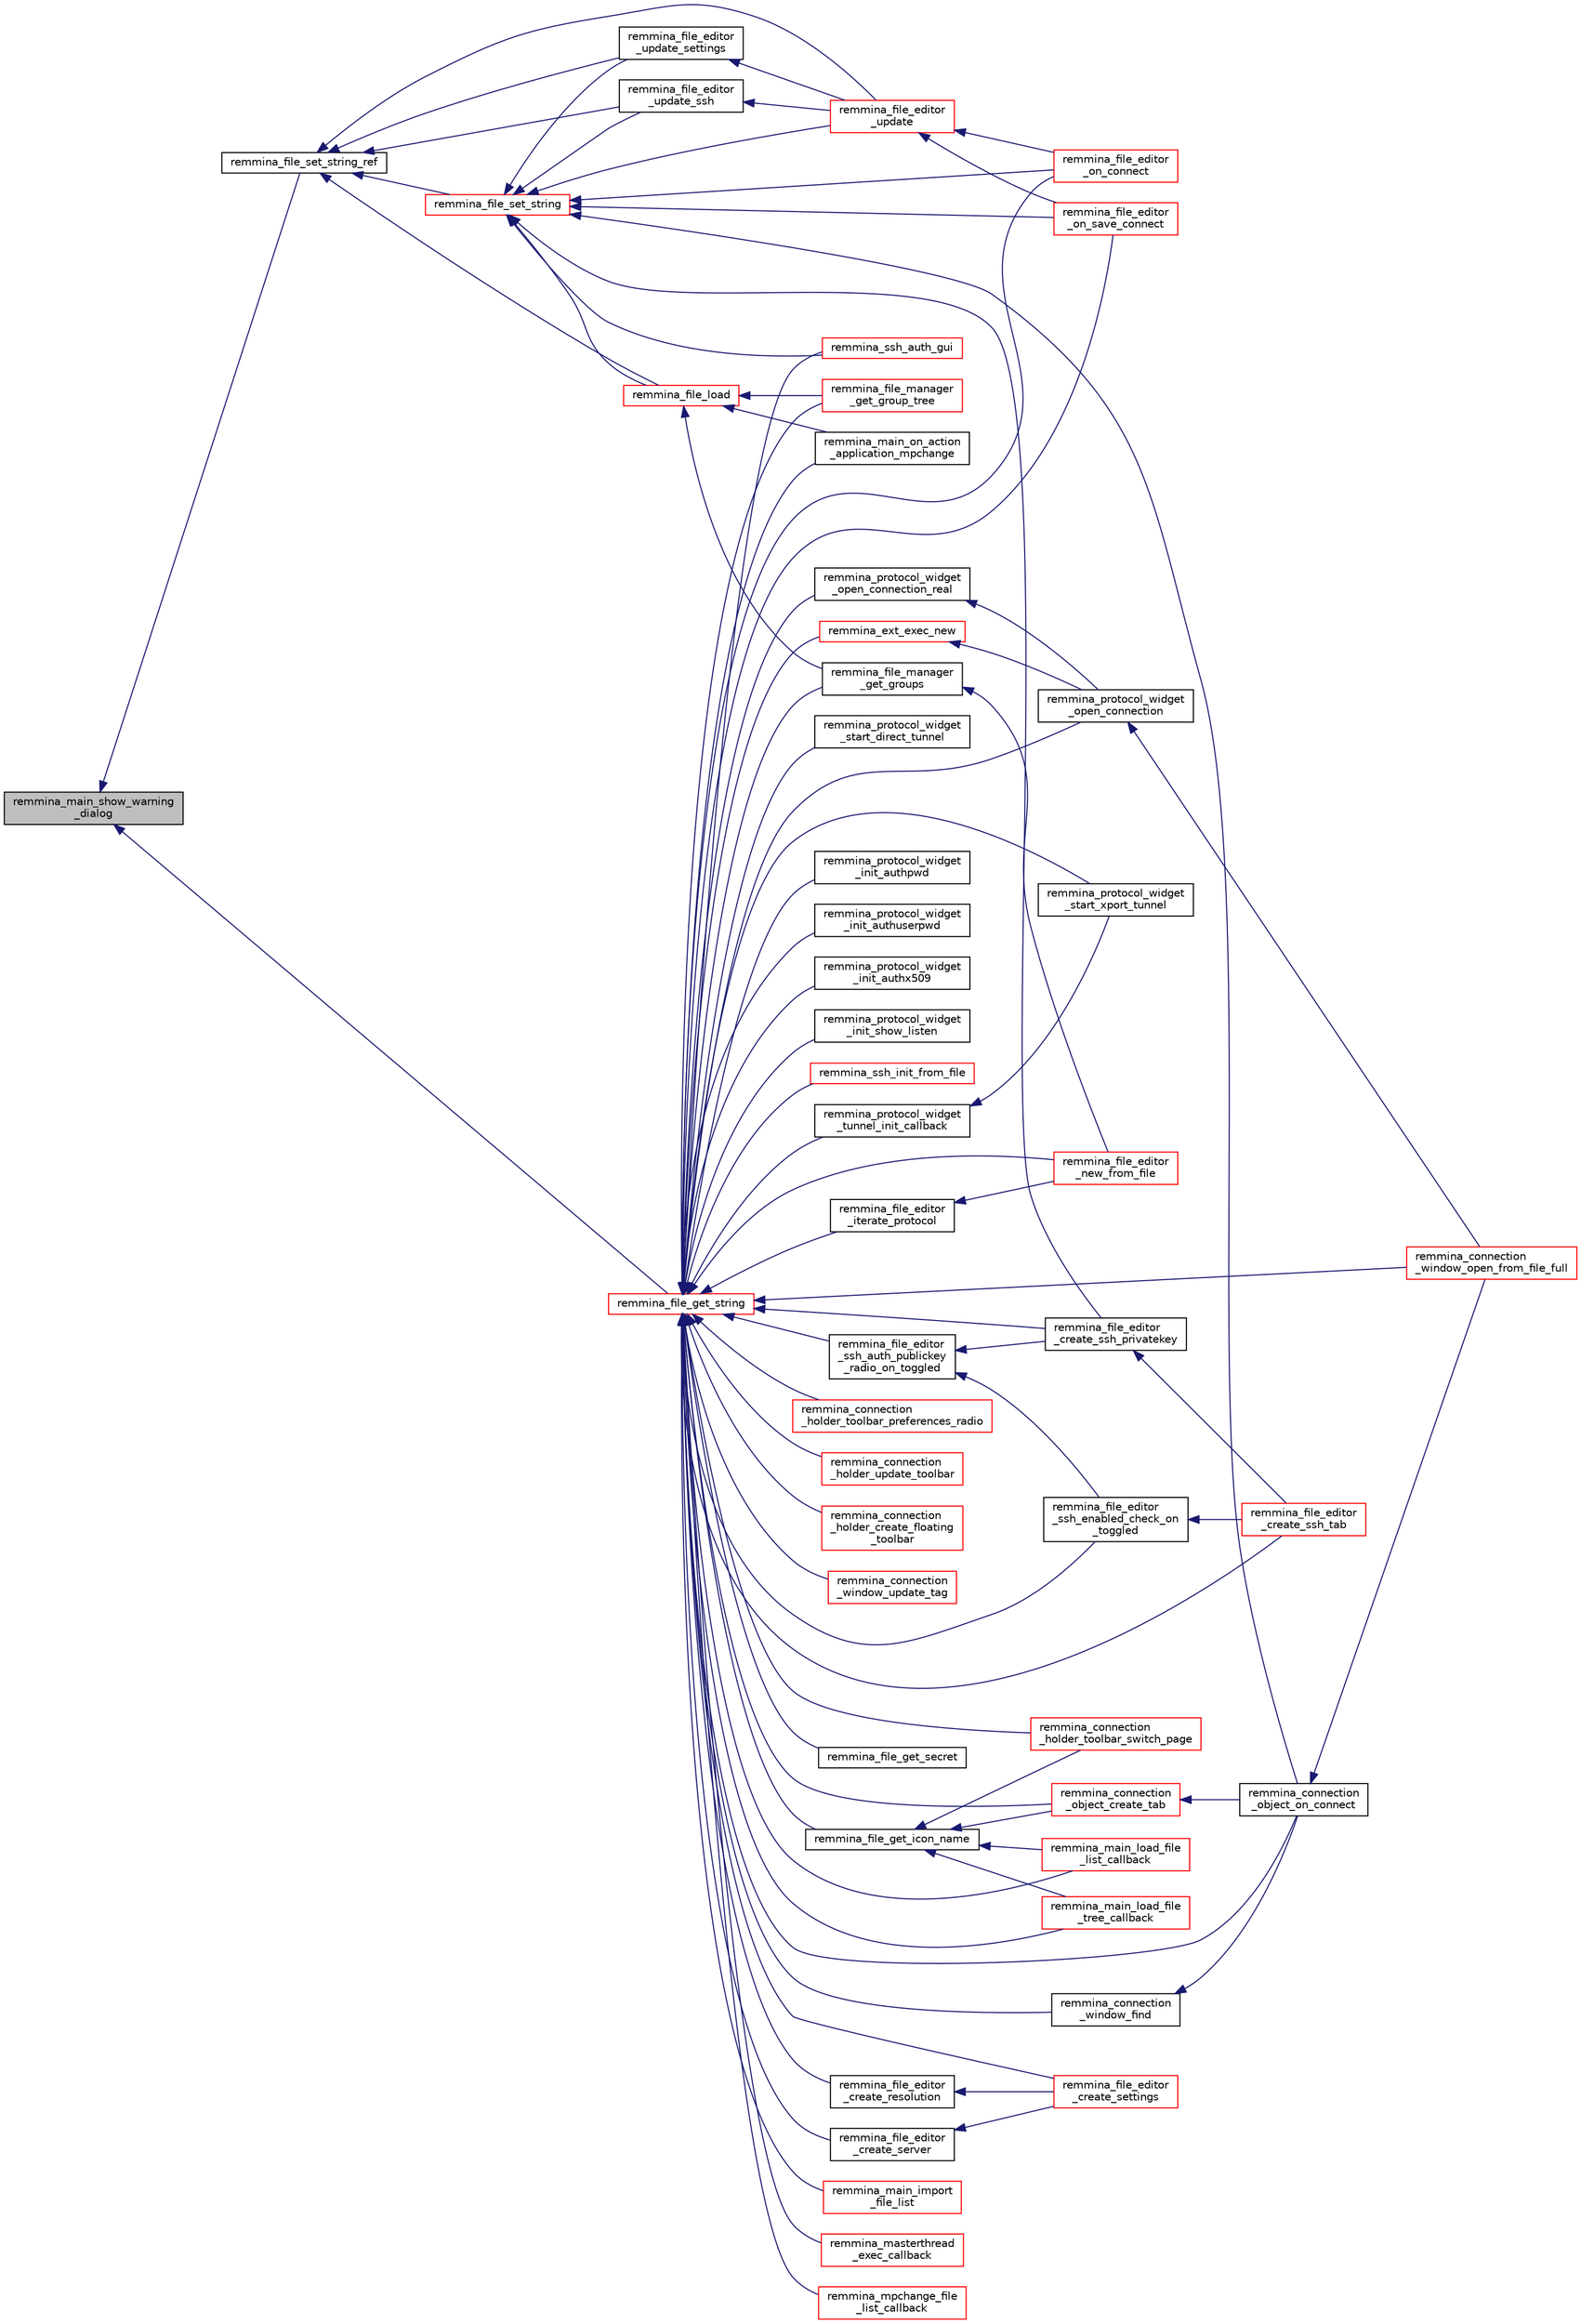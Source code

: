digraph "remmina_main_show_warning_dialog"
{
  edge [fontname="Helvetica",fontsize="10",labelfontname="Helvetica",labelfontsize="10"];
  node [fontname="Helvetica",fontsize="10",shape=record];
  rankdir="LR";
  Node262 [label="remmina_main_show_warning\l_dialog",height=0.2,width=0.4,color="black", fillcolor="grey75", style="filled", fontcolor="black"];
  Node262 -> Node263 [dir="back",color="midnightblue",fontsize="10",style="solid",fontname="Helvetica"];
  Node263 [label="remmina_file_set_string_ref",height=0.2,width=0.4,color="black", fillcolor="white", style="filled",URL="$remmina__file_8h.html#a74951c1067a1a5e1341f5e1c1206dec6"];
  Node263 -> Node264 [dir="back",color="midnightblue",fontsize="10",style="solid",fontname="Helvetica"];
  Node264 [label="remmina_file_load",height=0.2,width=0.4,color="red", fillcolor="white", style="filled",URL="$remmina__file_8h.html#ac1cc2d7f827f7d64c7fd3edf10e9383e"];
  Node264 -> Node412 [dir="back",color="midnightblue",fontsize="10",style="solid",fontname="Helvetica"];
  Node412 [label="remmina_file_manager\l_get_groups",height=0.2,width=0.4,color="black", fillcolor="white", style="filled",URL="$remmina__file__manager_8h.html#a536edeef371d907ab3936f4d65c3003d"];
  Node412 -> Node404 [dir="back",color="midnightblue",fontsize="10",style="solid",fontname="Helvetica"];
  Node404 [label="remmina_file_editor\l_new_from_file",height=0.2,width=0.4,color="red", fillcolor="white", style="filled",URL="$remmina__file__editor_8h.html#a08327d6951c345808628dbb5784aba06"];
  Node264 -> Node413 [dir="back",color="midnightblue",fontsize="10",style="solid",fontname="Helvetica"];
  Node413 [label="remmina_file_manager\l_get_group_tree",height=0.2,width=0.4,color="red", fillcolor="white", style="filled",URL="$remmina__file__manager_8h.html#a6593a3f297f420f012405fa582819857"];
  Node264 -> Node358 [dir="back",color="midnightblue",fontsize="10",style="solid",fontname="Helvetica"];
  Node358 [label="remmina_main_on_action\l_application_mpchange",height=0.2,width=0.4,color="black", fillcolor="white", style="filled",URL="$remmina__main_8c.html#ab4f57cd4cee702be983cf78ed13de578"];
  Node263 -> Node477 [dir="back",color="midnightblue",fontsize="10",style="solid",fontname="Helvetica"];
  Node477 [label="remmina_file_set_string",height=0.2,width=0.4,color="red", fillcolor="white", style="filled",URL="$remmina__file_8h.html#a85ca1ca2d0bf9ef29e490c6f4527a954"];
  Node477 -> Node315 [dir="back",color="midnightblue",fontsize="10",style="solid",fontname="Helvetica"];
  Node315 [label="remmina_connection\l_object_on_connect",height=0.2,width=0.4,color="black", fillcolor="white", style="filled",URL="$remmina__connection__window_8c.html#a0ad685a873ecef95ec13caba17e0c22e"];
  Node315 -> Node316 [dir="back",color="midnightblue",fontsize="10",style="solid",fontname="Helvetica"];
  Node316 [label="remmina_connection\l_window_open_from_file_full",height=0.2,width=0.4,color="red", fillcolor="white", style="filled",URL="$remmina__connection__window_8h.html#adbf2b670ca3bae96a99cb0b36021a961"];
  Node477 -> Node264 [dir="back",color="midnightblue",fontsize="10",style="solid",fontname="Helvetica"];
  Node477 -> Node407 [dir="back",color="midnightblue",fontsize="10",style="solid",fontname="Helvetica"];
  Node407 [label="remmina_file_editor\l_create_ssh_privatekey",height=0.2,width=0.4,color="black", fillcolor="white", style="filled",URL="$remmina__file__editor_8c.html#ab39d33637d0059aa67c896b90bc316f1"];
  Node407 -> Node401 [dir="back",color="midnightblue",fontsize="10",style="solid",fontname="Helvetica"];
  Node401 [label="remmina_file_editor\l_create_ssh_tab",height=0.2,width=0.4,color="red", fillcolor="white", style="filled",URL="$remmina__file__editor_8c.html#adace1d2f4164572c00dba8b1230d86a1"];
  Node477 -> Node482 [dir="back",color="midnightblue",fontsize="10",style="solid",fontname="Helvetica"];
  Node482 [label="remmina_file_editor\l_update_ssh",height=0.2,width=0.4,color="black", fillcolor="white", style="filled",URL="$remmina__file__editor_8c.html#af56d68ee8ab4f5e5a8f19188ebed0120"];
  Node482 -> Node483 [dir="back",color="midnightblue",fontsize="10",style="solid",fontname="Helvetica"];
  Node483 [label="remmina_file_editor\l_update",height=0.2,width=0.4,color="red", fillcolor="white", style="filled",URL="$remmina__file__editor_8c.html#ab5583c8b2ff4cfa003d7bdc69cff0067"];
  Node483 -> Node321 [dir="back",color="midnightblue",fontsize="10",style="solid",fontname="Helvetica"];
  Node321 [label="remmina_file_editor\l_on_connect",height=0.2,width=0.4,color="red", fillcolor="white", style="filled",URL="$remmina__file__editor_8c.html#a73b8581fd1fd77532b748d91a2951f25"];
  Node483 -> Node279 [dir="back",color="midnightblue",fontsize="10",style="solid",fontname="Helvetica"];
  Node279 [label="remmina_file_editor\l_on_save_connect",height=0.2,width=0.4,color="red", fillcolor="white", style="filled",URL="$remmina__file__editor_8c.html#a57224f3f69f04f398de563b71be6b18e"];
  Node477 -> Node484 [dir="back",color="midnightblue",fontsize="10",style="solid",fontname="Helvetica"];
  Node484 [label="remmina_file_editor\l_update_settings",height=0.2,width=0.4,color="black", fillcolor="white", style="filled",URL="$remmina__file__editor_8c.html#a1a88820e6278cc50eb59a6333c7f40dd"];
  Node484 -> Node483 [dir="back",color="midnightblue",fontsize="10",style="solid",fontname="Helvetica"];
  Node477 -> Node483 [dir="back",color="midnightblue",fontsize="10",style="solid",fontname="Helvetica"];
  Node477 -> Node321 [dir="back",color="midnightblue",fontsize="10",style="solid",fontname="Helvetica"];
  Node477 -> Node279 [dir="back",color="midnightblue",fontsize="10",style="solid",fontname="Helvetica"];
  Node477 -> Node424 [dir="back",color="midnightblue",fontsize="10",style="solid",fontname="Helvetica"];
  Node424 [label="remmina_ssh_auth_gui",height=0.2,width=0.4,color="red", fillcolor="white", style="filled",URL="$remmina__ssh_8h.html#ac4967b502c8b92ae9b948e8150df9267"];
  Node263 -> Node482 [dir="back",color="midnightblue",fontsize="10",style="solid",fontname="Helvetica"];
  Node263 -> Node484 [dir="back",color="midnightblue",fontsize="10",style="solid",fontname="Helvetica"];
  Node263 -> Node483 [dir="back",color="midnightblue",fontsize="10",style="solid",fontname="Helvetica"];
  Node262 -> Node364 [dir="back",color="midnightblue",fontsize="10",style="solid",fontname="Helvetica"];
  Node364 [label="remmina_file_get_string",height=0.2,width=0.4,color="red", fillcolor="white", style="filled",URL="$remmina__file_8h.html#a8eb1b213d9d08c6ad13683ce05f4355e"];
  Node364 -> Node365 [dir="back",color="midnightblue",fontsize="10",style="solid",fontname="Helvetica"];
  Node365 [label="remmina_connection\l_holder_toolbar_switch_page",height=0.2,width=0.4,color="red", fillcolor="white", style="filled",URL="$remmina__connection__window_8c.html#aefad8c92a20121f0563bfeaf06c25e8e"];
  Node364 -> Node324 [dir="back",color="midnightblue",fontsize="10",style="solid",fontname="Helvetica"];
  Node324 [label="remmina_connection\l_holder_toolbar_preferences_radio",height=0.2,width=0.4,color="red", fillcolor="white", style="filled",URL="$remmina__connection__window_8c.html#a1ddab4aacc284c606ab237eae9c0b5a9"];
  Node364 -> Node366 [dir="back",color="midnightblue",fontsize="10",style="solid",fontname="Helvetica"];
  Node366 [label="remmina_connection\l_holder_update_toolbar",height=0.2,width=0.4,color="red", fillcolor="white", style="filled",URL="$remmina__connection__window_8c.html#a1b31d50e3792f41f4f78c1dbc1c5b27c"];
  Node364 -> Node327 [dir="back",color="midnightblue",fontsize="10",style="solid",fontname="Helvetica"];
  Node327 [label="remmina_connection\l_holder_create_floating\l_toolbar",height=0.2,width=0.4,color="red", fillcolor="white", style="filled",URL="$remmina__connection__window_8c.html#a967dca6c1876afc3e6bcb763f9709d43"];
  Node364 -> Node370 [dir="back",color="midnightblue",fontsize="10",style="solid",fontname="Helvetica"];
  Node370 [label="remmina_connection\l_window_update_tag",height=0.2,width=0.4,color="red", fillcolor="white", style="filled",URL="$remmina__connection__window_8c.html#a49552d7adf2f4e22a59d89802171e52b"];
  Node364 -> Node371 [dir="back",color="midnightblue",fontsize="10",style="solid",fontname="Helvetica"];
  Node371 [label="remmina_connection\l_object_create_tab",height=0.2,width=0.4,color="red", fillcolor="white", style="filled",URL="$remmina__connection__window_8c.html#a888c4dd031e9366a3284cb34351865aa"];
  Node371 -> Node315 [dir="back",color="midnightblue",fontsize="10",style="solid",fontname="Helvetica"];
  Node364 -> Node373 [dir="back",color="midnightblue",fontsize="10",style="solid",fontname="Helvetica"];
  Node373 [label="remmina_connection\l_window_find",height=0.2,width=0.4,color="black", fillcolor="white", style="filled",URL="$remmina__connection__window_8c.html#ae73329eababe2888df3ace5c2b94b410"];
  Node373 -> Node315 [dir="back",color="midnightblue",fontsize="10",style="solid",fontname="Helvetica"];
  Node364 -> Node315 [dir="back",color="midnightblue",fontsize="10",style="solid",fontname="Helvetica"];
  Node364 -> Node316 [dir="back",color="midnightblue",fontsize="10",style="solid",fontname="Helvetica"];
  Node364 -> Node374 [dir="back",color="midnightblue",fontsize="10",style="solid",fontname="Helvetica"];
  Node374 [label="remmina_ext_exec_new",height=0.2,width=0.4,color="red", fillcolor="white", style="filled",URL="$remmina__ext__exec_8h.html#a7c81795162a70d06294fdf935ea210d7"];
  Node374 -> Node375 [dir="back",color="midnightblue",fontsize="10",style="solid",fontname="Helvetica"];
  Node375 [label="remmina_protocol_widget\l_open_connection",height=0.2,width=0.4,color="black", fillcolor="white", style="filled",URL="$remmina__protocol__widget_8h.html#aeffcbd7db351d4cacd7c8ba801ea2c37"];
  Node375 -> Node316 [dir="back",color="midnightblue",fontsize="10",style="solid",fontname="Helvetica"];
  Node364 -> Node395 [dir="back",color="midnightblue",fontsize="10",style="solid",fontname="Helvetica"];
  Node395 [label="remmina_file_get_secret",height=0.2,width=0.4,color="black", fillcolor="white", style="filled",URL="$remmina__file_8h.html#ad514c2523ff0c919ddf535e3dbad9f3a"];
  Node364 -> Node396 [dir="back",color="midnightblue",fontsize="10",style="solid",fontname="Helvetica"];
  Node396 [label="remmina_file_get_icon_name",height=0.2,width=0.4,color="black", fillcolor="white", style="filled",URL="$remmina__file_8h.html#a2feb8e9e32f3ff4e2fac836e67a77331"];
  Node396 -> Node365 [dir="back",color="midnightblue",fontsize="10",style="solid",fontname="Helvetica"];
  Node396 -> Node371 [dir="back",color="midnightblue",fontsize="10",style="solid",fontname="Helvetica"];
  Node396 -> Node397 [dir="back",color="midnightblue",fontsize="10",style="solid",fontname="Helvetica"];
  Node397 [label="remmina_main_load_file\l_list_callback",height=0.2,width=0.4,color="red", fillcolor="white", style="filled",URL="$remmina__main_8c.html#a71f485dba1b11bf8cba129920767b5e6"];
  Node396 -> Node398 [dir="back",color="midnightblue",fontsize="10",style="solid",fontname="Helvetica"];
  Node398 [label="remmina_main_load_file\l_tree_callback",height=0.2,width=0.4,color="red", fillcolor="white", style="filled",URL="$remmina__main_8c.html#ae32574ebe06b1a24f135af9379e663b4"];
  Node364 -> Node399 [dir="back",color="midnightblue",fontsize="10",style="solid",fontname="Helvetica"];
  Node399 [label="remmina_file_editor\l_ssh_auth_publickey\l_radio_on_toggled",height=0.2,width=0.4,color="black", fillcolor="white", style="filled",URL="$remmina__file__editor_8c.html#a17551efd1a9959b31de8ff78697d5de6"];
  Node399 -> Node400 [dir="back",color="midnightblue",fontsize="10",style="solid",fontname="Helvetica"];
  Node400 [label="remmina_file_editor\l_ssh_enabled_check_on\l_toggled",height=0.2,width=0.4,color="black", fillcolor="white", style="filled",URL="$remmina__file__editor_8c.html#a516afa1e2483403bb8afa4936bd4fdc8"];
  Node400 -> Node401 [dir="back",color="midnightblue",fontsize="10",style="solid",fontname="Helvetica"];
  Node399 -> Node407 [dir="back",color="midnightblue",fontsize="10",style="solid",fontname="Helvetica"];
  Node364 -> Node400 [dir="back",color="midnightblue",fontsize="10",style="solid",fontname="Helvetica"];
  Node364 -> Node407 [dir="back",color="midnightblue",fontsize="10",style="solid",fontname="Helvetica"];
  Node364 -> Node408 [dir="back",color="midnightblue",fontsize="10",style="solid",fontname="Helvetica"];
  Node408 [label="remmina_file_editor\l_create_server",height=0.2,width=0.4,color="black", fillcolor="white", style="filled",URL="$remmina__file__editor_8c.html#af7edb004da0ecc48277c1b656f2649ae"];
  Node408 -> Node409 [dir="back",color="midnightblue",fontsize="10",style="solid",fontname="Helvetica"];
  Node409 [label="remmina_file_editor\l_create_settings",height=0.2,width=0.4,color="red", fillcolor="white", style="filled",URL="$remmina__file__editor_8c.html#a727f967cf81d4af3f953046b0c4cf08d"];
  Node364 -> Node410 [dir="back",color="midnightblue",fontsize="10",style="solid",fontname="Helvetica"];
  Node410 [label="remmina_file_editor\l_create_resolution",height=0.2,width=0.4,color="black", fillcolor="white", style="filled",URL="$remmina__file__editor_8c.html#afad358c6e3a5918416c6eb036157d8e5"];
  Node410 -> Node409 [dir="back",color="midnightblue",fontsize="10",style="solid",fontname="Helvetica"];
  Node364 -> Node409 [dir="back",color="midnightblue",fontsize="10",style="solid",fontname="Helvetica"];
  Node364 -> Node401 [dir="back",color="midnightblue",fontsize="10",style="solid",fontname="Helvetica"];
  Node364 -> Node321 [dir="back",color="midnightblue",fontsize="10",style="solid",fontname="Helvetica"];
  Node364 -> Node279 [dir="back",color="midnightblue",fontsize="10",style="solid",fontname="Helvetica"];
  Node364 -> Node411 [dir="back",color="midnightblue",fontsize="10",style="solid",fontname="Helvetica"];
  Node411 [label="remmina_file_editor\l_iterate_protocol",height=0.2,width=0.4,color="black", fillcolor="white", style="filled",URL="$remmina__file__editor_8c.html#afc37e2e9dbe8f0c8bcf1a76d0c54ea1b"];
  Node411 -> Node404 [dir="back",color="midnightblue",fontsize="10",style="solid",fontname="Helvetica"];
  Node364 -> Node404 [dir="back",color="midnightblue",fontsize="10",style="solid",fontname="Helvetica"];
  Node364 -> Node412 [dir="back",color="midnightblue",fontsize="10",style="solid",fontname="Helvetica"];
  Node364 -> Node413 [dir="back",color="midnightblue",fontsize="10",style="solid",fontname="Helvetica"];
  Node364 -> Node397 [dir="back",color="midnightblue",fontsize="10",style="solid",fontname="Helvetica"];
  Node364 -> Node398 [dir="back",color="midnightblue",fontsize="10",style="solid",fontname="Helvetica"];
  Node364 -> Node358 [dir="back",color="midnightblue",fontsize="10",style="solid",fontname="Helvetica"];
  Node364 -> Node306 [dir="back",color="midnightblue",fontsize="10",style="solid",fontname="Helvetica"];
  Node306 [label="remmina_main_import\l_file_list",height=0.2,width=0.4,color="red", fillcolor="white", style="filled",URL="$remmina__main_8c.html#ac767825cb87a34531306cfb587216d20"];
  Node364 -> Node362 [dir="back",color="midnightblue",fontsize="10",style="solid",fontname="Helvetica"];
  Node362 [label="remmina_masterthread\l_exec_callback",height=0.2,width=0.4,color="red", fillcolor="white", style="filled",URL="$remmina__masterthread__exec_8c.html#ae5c4d736f1856249c255430e010a179f"];
  Node364 -> Node415 [dir="back",color="midnightblue",fontsize="10",style="solid",fontname="Helvetica"];
  Node415 [label="remmina_mpchange_file\l_list_callback",height=0.2,width=0.4,color="red", fillcolor="white", style="filled",URL="$remmina__mpchange_8c.html#a26ac0b33bd0b5ea718e16d04923b5ccd"];
  Node364 -> Node392 [dir="back",color="midnightblue",fontsize="10",style="solid",fontname="Helvetica"];
  Node392 [label="remmina_protocol_widget\l_open_connection_real",height=0.2,width=0.4,color="black", fillcolor="white", style="filled",URL="$remmina__protocol__widget_8c.html#a76ad91e7f8648699f71c466e203aa6dd"];
  Node392 -> Node375 [dir="back",color="midnightblue",fontsize="10",style="solid",fontname="Helvetica"];
  Node364 -> Node375 [dir="back",color="midnightblue",fontsize="10",style="solid",fontname="Helvetica"];
  Node364 -> Node418 [dir="back",color="midnightblue",fontsize="10",style="solid",fontname="Helvetica"];
  Node418 [label="remmina_protocol_widget\l_start_direct_tunnel",height=0.2,width=0.4,color="black", fillcolor="white", style="filled",URL="$remmina__protocol__widget_8h.html#a9d55210413d6a313478f81cf76ecf1b7",tooltip="Start an SSH tunnel if possible and return the host:port string. "];
  Node364 -> Node419 [dir="back",color="midnightblue",fontsize="10",style="solid",fontname="Helvetica"];
  Node419 [label="remmina_protocol_widget\l_tunnel_init_callback",height=0.2,width=0.4,color="black", fillcolor="white", style="filled",URL="$remmina__protocol__widget_8c.html#a7f215a1f427fc9aa815f4e5465a31d4b"];
  Node419 -> Node394 [dir="back",color="midnightblue",fontsize="10",style="solid",fontname="Helvetica"];
  Node394 [label="remmina_protocol_widget\l_start_xport_tunnel",height=0.2,width=0.4,color="black", fillcolor="white", style="filled",URL="$remmina__protocol__widget_8h.html#a172fa9cf2ce196c9846a3e47ea9036b4"];
  Node364 -> Node394 [dir="back",color="midnightblue",fontsize="10",style="solid",fontname="Helvetica"];
  Node364 -> Node420 [dir="back",color="midnightblue",fontsize="10",style="solid",fontname="Helvetica"];
  Node420 [label="remmina_protocol_widget\l_init_authpwd",height=0.2,width=0.4,color="black", fillcolor="white", style="filled",URL="$remmina__protocol__widget_8h.html#a0808a13e13902c3c46badae1ce132daf"];
  Node364 -> Node421 [dir="back",color="midnightblue",fontsize="10",style="solid",fontname="Helvetica"];
  Node421 [label="remmina_protocol_widget\l_init_authuserpwd",height=0.2,width=0.4,color="black", fillcolor="white", style="filled",URL="$remmina__protocol__widget_8h.html#a84ea4f920028eb82077616c5921086bb"];
  Node364 -> Node422 [dir="back",color="midnightblue",fontsize="10",style="solid",fontname="Helvetica"];
  Node422 [label="remmina_protocol_widget\l_init_authx509",height=0.2,width=0.4,color="black", fillcolor="white", style="filled",URL="$remmina__protocol__widget_8h.html#a36dc11d3d762e37a0fc4a5d00d68b899"];
  Node364 -> Node423 [dir="back",color="midnightblue",fontsize="10",style="solid",fontname="Helvetica"];
  Node423 [label="remmina_protocol_widget\l_init_show_listen",height=0.2,width=0.4,color="black", fillcolor="white", style="filled",URL="$remmina__protocol__widget_8h.html#a2a6911006b722c433c5a61b28bdef519"];
  Node364 -> Node424 [dir="back",color="midnightblue",fontsize="10",style="solid",fontname="Helvetica"];
  Node364 -> Node431 [dir="back",color="midnightblue",fontsize="10",style="solid",fontname="Helvetica"];
  Node431 [label="remmina_ssh_init_from_file",height=0.2,width=0.4,color="red", fillcolor="white", style="filled",URL="$remmina__ssh_8h.html#a029fc6b0f826502181196254e8ba511a"];
}
